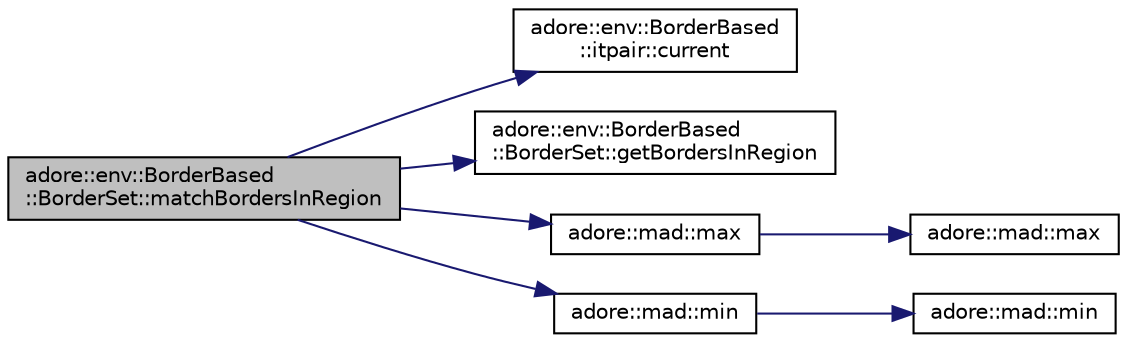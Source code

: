 digraph "adore::env::BorderBased::BorderSet::matchBordersInRegion"
{
 // LATEX_PDF_SIZE
  edge [fontname="Helvetica",fontsize="10",labelfontname="Helvetica",labelfontsize="10"];
  node [fontname="Helvetica",fontsize="10",shape=record];
  rankdir="LR";
  Node1 [label="adore::env::BorderBased\l::BorderSet::matchBordersInRegion",height=0.2,width=0.4,color="black", fillcolor="grey75", style="filled", fontcolor="black",tooltip="find all borders that (even without a left neighbor) within the specified area."];
  Node1 -> Node2 [color="midnightblue",fontsize="10",style="solid",fontname="Helvetica"];
  Node2 [label="adore::env::BorderBased\l::itpair::current",height=0.2,width=0.4,color="black", fillcolor="white", style="filled",URL="$structadore_1_1env_1_1BorderBased_1_1itpair.html#a3746f6e3a03399eecb397f897f007562",tooltip=" "];
  Node1 -> Node3 [color="midnightblue",fontsize="10",style="solid",fontname="Helvetica"];
  Node3 [label="adore::env::BorderBased\l::BorderSet::getBordersInRegion",height=0.2,width=0.4,color="black", fillcolor="white", style="filled",URL="$classadore_1_1env_1_1BorderBased_1_1BorderSet.html#a5b9a10acc8d477c1d27d5b39fb1f99f3",tooltip="get all borders in this within region"];
  Node1 -> Node4 [color="midnightblue",fontsize="10",style="solid",fontname="Helvetica"];
  Node4 [label="adore::mad::max",height=0.2,width=0.4,color="black", fillcolor="white", style="filled",URL="$namespaceadore_1_1mad.html#adea062854ef0b105a3fdca8cf2aca945",tooltip=" "];
  Node4 -> Node5 [color="midnightblue",fontsize="10",style="solid",fontname="Helvetica"];
  Node5 [label="adore::mad::max",height=0.2,width=0.4,color="black", fillcolor="white", style="filled",URL="$namespaceadore_1_1mad.html#a618a8842fed7b9375957b1e393c58492",tooltip=" "];
  Node1 -> Node6 [color="midnightblue",fontsize="10",style="solid",fontname="Helvetica"];
  Node6 [label="adore::mad::min",height=0.2,width=0.4,color="black", fillcolor="white", style="filled",URL="$namespaceadore_1_1mad.html#ab58ecb752f9bbfe27832e0a2c0e22c2b",tooltip=" "];
  Node6 -> Node7 [color="midnightblue",fontsize="10",style="solid",fontname="Helvetica"];
  Node7 [label="adore::mad::min",height=0.2,width=0.4,color="black", fillcolor="white", style="filled",URL="$namespaceadore_1_1mad.html#ac61b79c007d1859f93a10c04272095a1",tooltip=" "];
}
